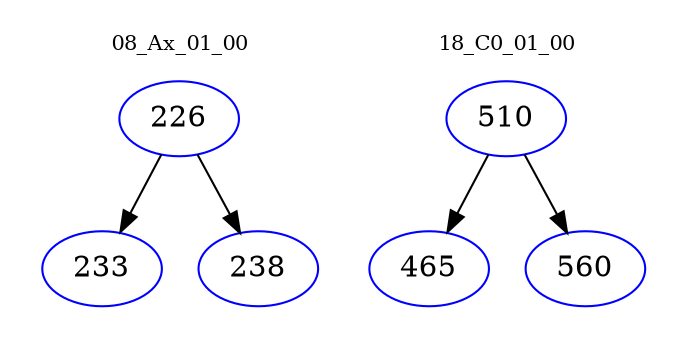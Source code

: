digraph{
subgraph cluster_0 {
color = white
label = "08_Ax_01_00";
fontsize=10;
T0_226 [label="226", color="blue"]
T0_226 -> T0_233 [color="black"]
T0_233 [label="233", color="blue"]
T0_226 -> T0_238 [color="black"]
T0_238 [label="238", color="blue"]
}
subgraph cluster_1 {
color = white
label = "18_C0_01_00";
fontsize=10;
T1_510 [label="510", color="blue"]
T1_510 -> T1_465 [color="black"]
T1_465 [label="465", color="blue"]
T1_510 -> T1_560 [color="black"]
T1_560 [label="560", color="blue"]
}
}
